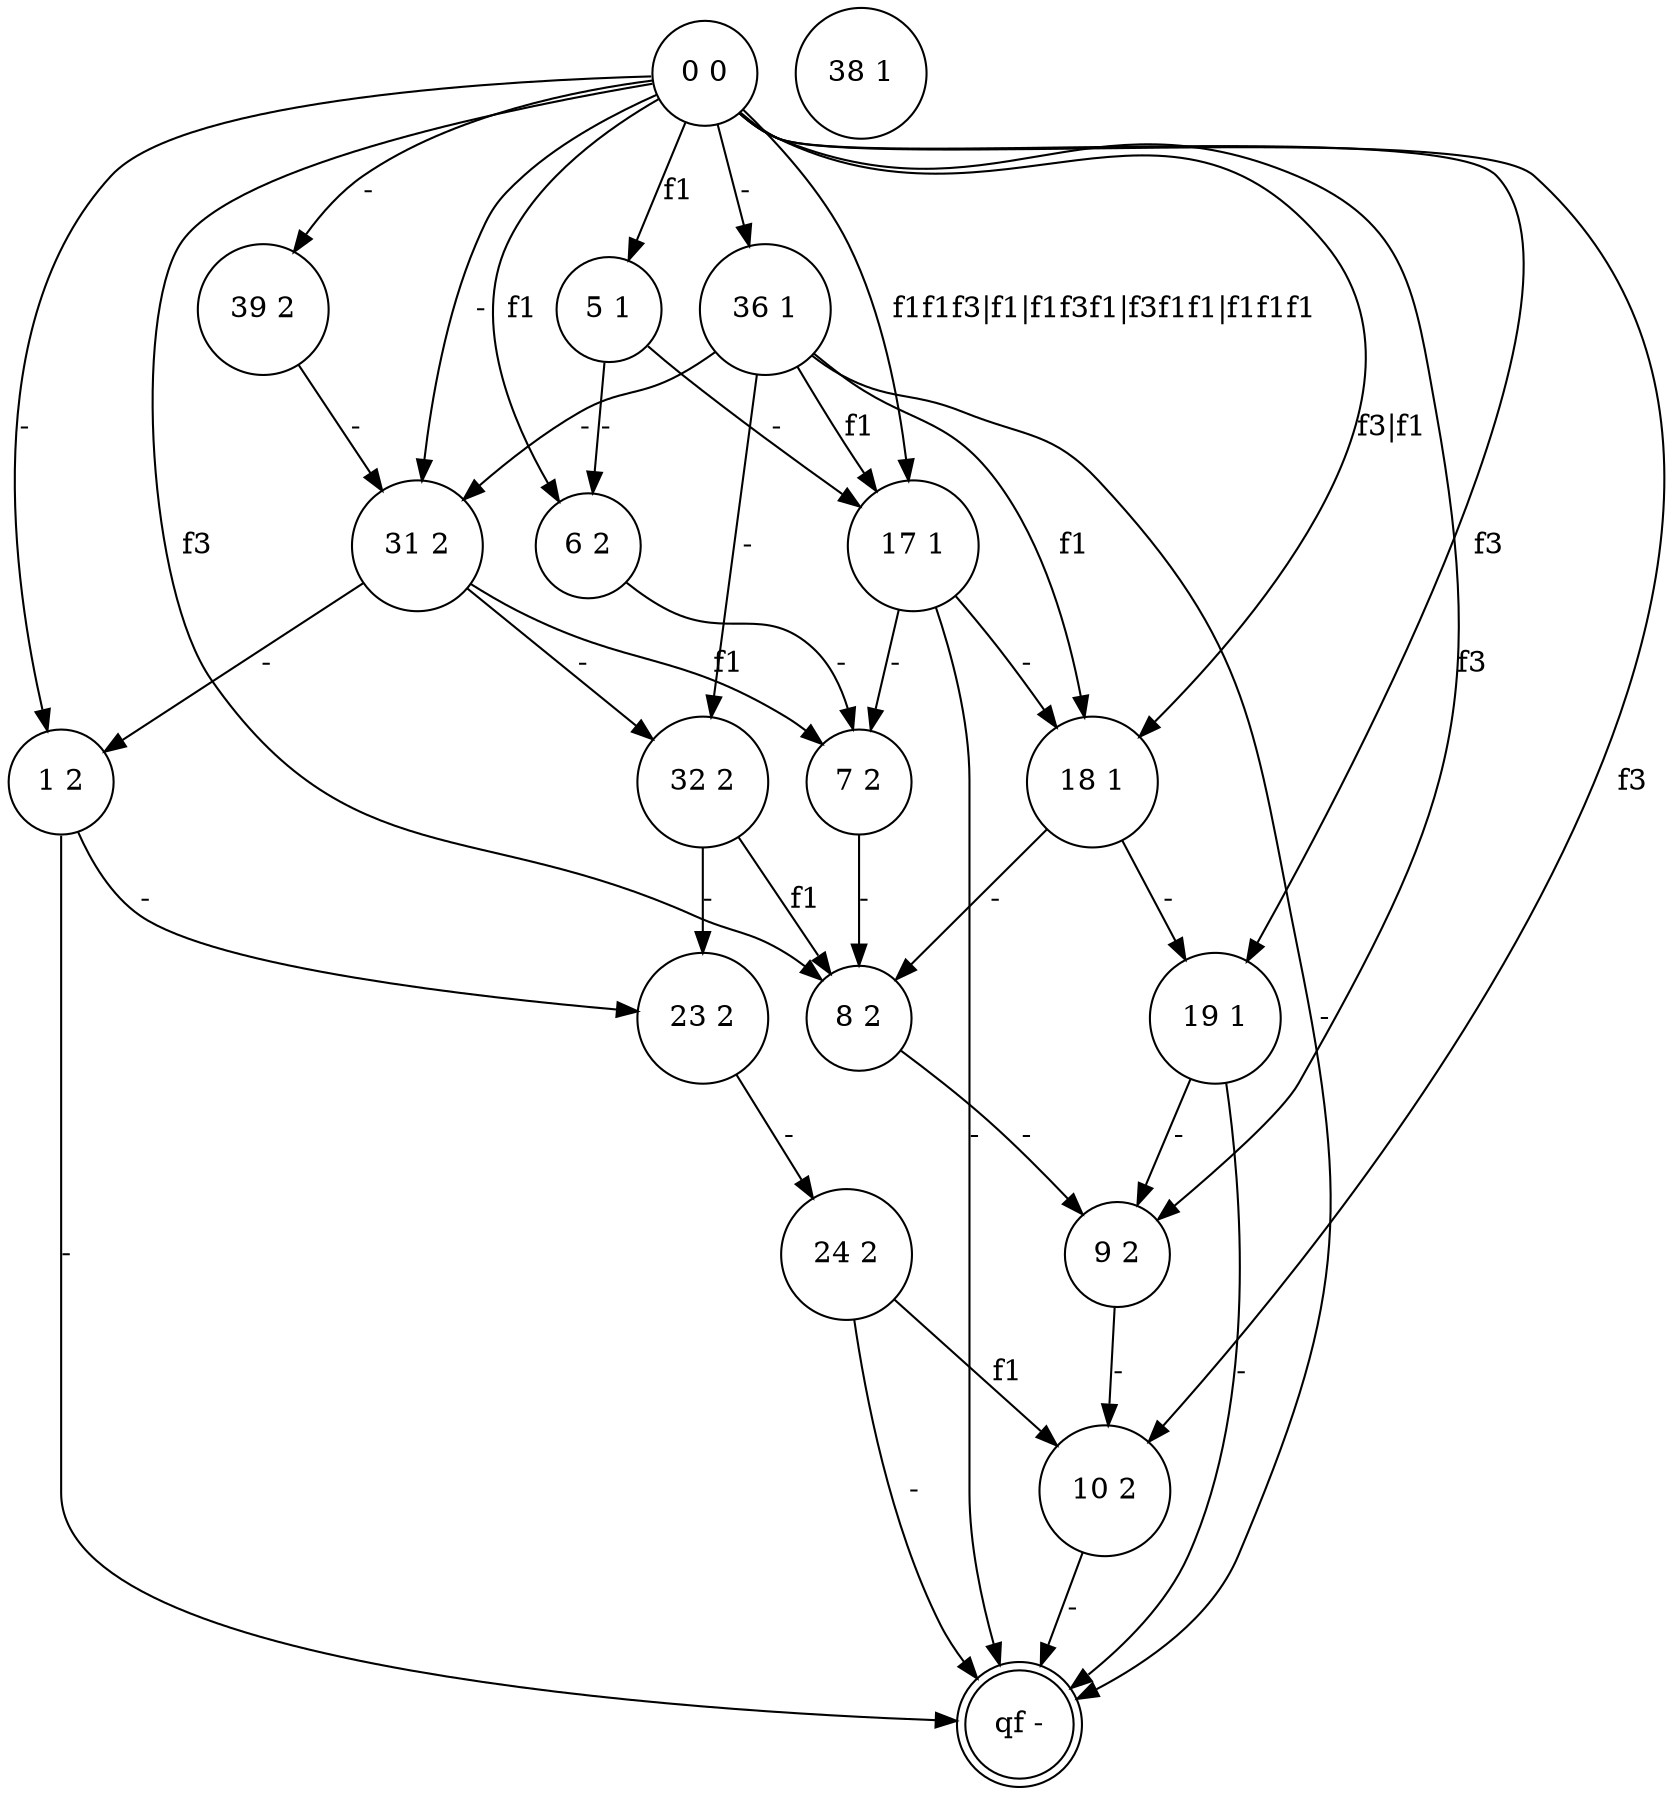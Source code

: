 digraph 25 {
	"1 2" [shape=circle]
	"23 2" [shape=circle]
	"24 2" [shape=circle]
	"10 2" [shape=circle]
	"6 2" [shape=circle]
	"7 2" [shape=circle]
	"8 2" [shape=circle]
	"9 2" [shape=circle]
	"31 2" [shape=circle]
	"32 2" [shape=circle]
	"39 2" [shape=circle]
	"5 1" [shape=circle]
	"6 2" [shape=circle]
	"17 1" [shape=circle]
	"7 2" [shape=circle]
	"18 1" [shape=circle]
	"19 1" [shape=circle]
	"9 2" [shape=circle]
	"8 2" [shape=circle]
	"36 1" [shape=circle]
	"31 2" [shape=circle]
	"32 2" [shape=circle]
	"39 2" [shape=circle]
	"qf -" [shape=doublecircle]
	"0 0" [shape=circle]
	"38 1" [shape=circle]
	"1 2" -> "23 2" [label="-"]
	"23 2" -> "24 2" [label="-"]
	"24 2" -> "10 2" [label=f1]
	"6 2" -> "7 2" [label="-"]
	"7 2" -> "8 2" [label="-"]
	"8 2" -> "9 2" [label="-"]
	"9 2" -> "10 2" [label="-"]
	"31 2" -> "1 2" [label="-"]
	"31 2" -> "7 2" [label=f1]
	"31 2" -> "32 2" [label="-"]
	"32 2" -> "23 2" [label="-"]
	"32 2" -> "8 2" [label=f1]
	"39 2" -> "31 2" [label="-"]
	"5 1" -> "6 2" [label="-"]
	"5 1" -> "17 1" [label="-"]
	"17 1" -> "7 2" [label="-"]
	"17 1" -> "18 1" [label="-"]
	"18 1" -> "19 1" [label="-"]
	"19 1" -> "9 2" [label="-"]
	"18 1" -> "8 2" [label="-"]
	"36 1" -> "17 1" [label=f1]
	"36 1" -> "31 2" [label="-"]
	"1 2" -> "qf -" [label="-"]
	"24 2" -> "qf -" [label="-"]
	"10 2" -> "qf -" [label="-"]
	"17 1" -> "qf -" [label="-"]
	"19 1" -> "qf -" [label="-"]
	"36 1" -> "qf -" [label="-"]
	"0 0" -> "5 1" [label=f1]
	"0 0" -> "17 1" [label="f1f1f3|f1|f1f3f1|f3f1f1|f1f1f1"]
	"36 1" -> "18 1" [label=f1]
	"36 1" -> "32 2" [label="-"]
	"0 0" -> "36 1" [label="-"]
	"0 0" -> "19 1" [label=f3]
	"0 0" -> "18 1" [label="f3|f1"]
	"0 0" -> "39 2" [label="-"]
	"0 0" -> "8 2" [label=f3]
	"0 0" -> "6 2" [label=f1]
	"0 0" -> "31 2" [label="-"]
	"0 0" -> "9 2" [label=f3]
	"0 0" -> "1 2" [label="-"]
	"0 0" -> "10 2" [label=f3]
}
